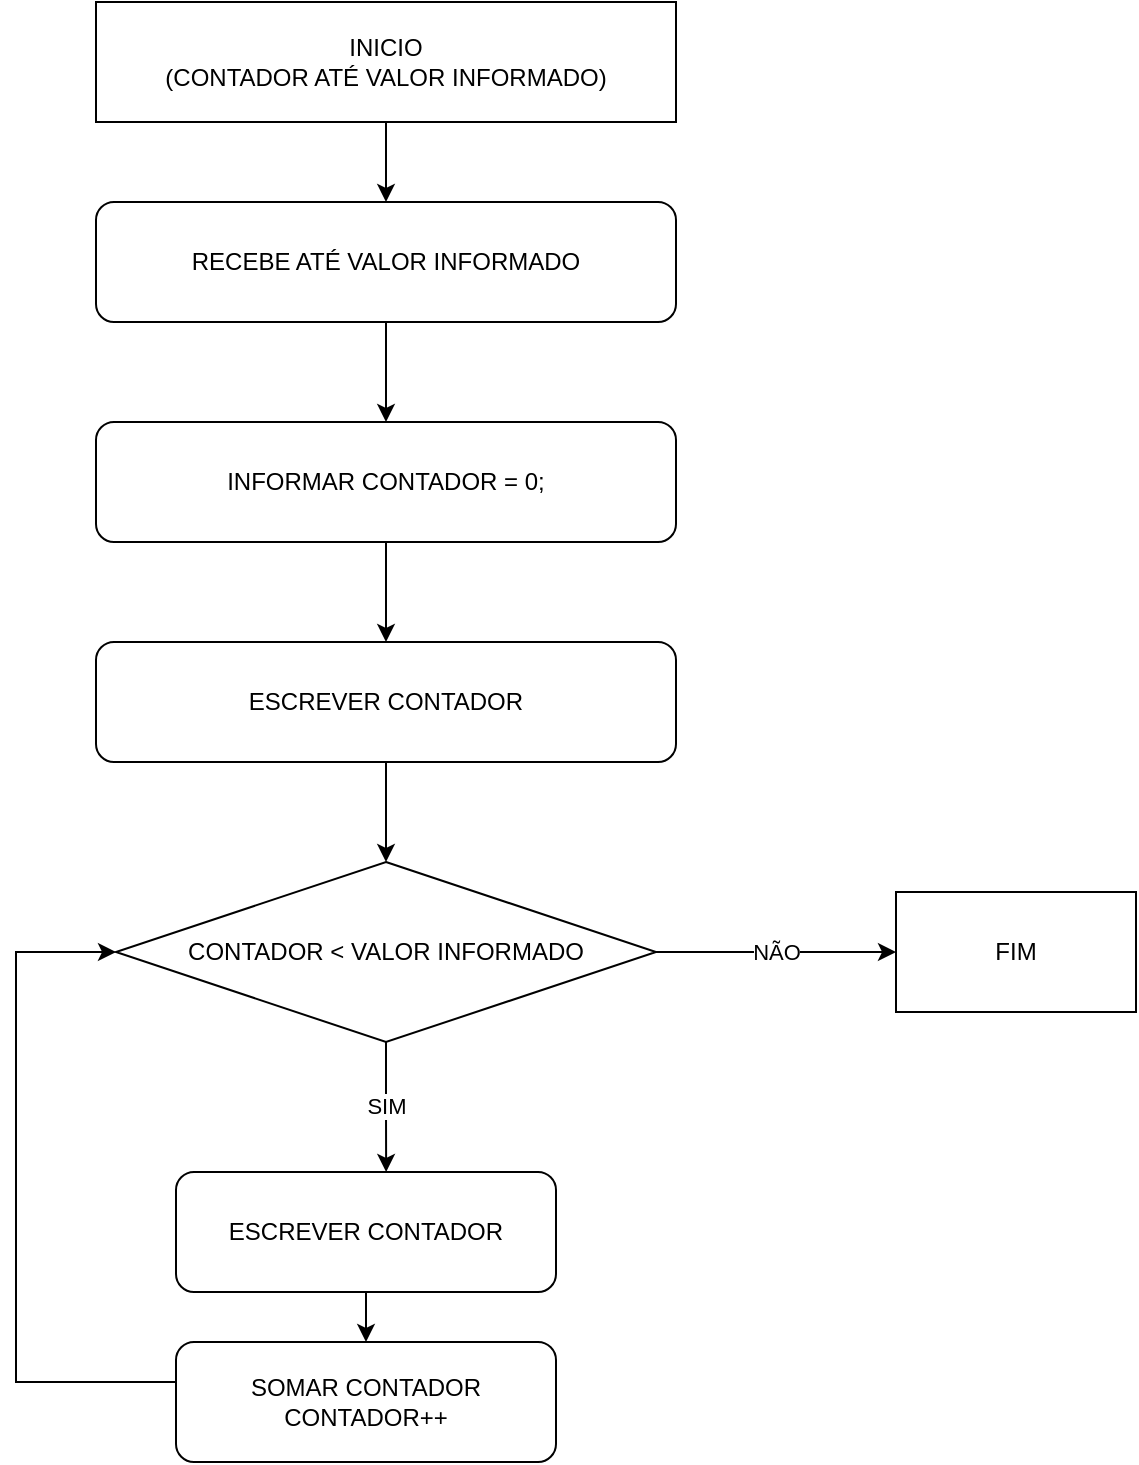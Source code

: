 <mxfile version="24.7.16">
  <diagram name="Página-1" id="9mHnsCruSnf0s9mnt8-D">
    <mxGraphModel dx="880" dy="426" grid="1" gridSize="10" guides="1" tooltips="1" connect="1" arrows="1" fold="1" page="1" pageScale="1" pageWidth="827" pageHeight="1169" math="0" shadow="0">
      <root>
        <mxCell id="0" />
        <mxCell id="1" parent="0" />
        <mxCell id="L1o--GqkhnIH1-QBe1MY-9" style="edgeStyle=orthogonalEdgeStyle;rounded=0;orthogonalLoop=1;jettySize=auto;html=1;exitX=0.5;exitY=1;exitDx=0;exitDy=0;entryX=0.5;entryY=0;entryDx=0;entryDy=0;" edge="1" parent="1" source="L1o--GqkhnIH1-QBe1MY-1" target="L1o--GqkhnIH1-QBe1MY-3">
          <mxGeometry relative="1" as="geometry" />
        </mxCell>
        <mxCell id="L1o--GqkhnIH1-QBe1MY-1" value="INICIO&lt;div&gt;(CONTADOR ATÉ VALOR INFORMADO)&lt;/div&gt;" style="rounded=0;whiteSpace=wrap;html=1;" vertex="1" parent="1">
          <mxGeometry x="120" width="290" height="60" as="geometry" />
        </mxCell>
        <mxCell id="L1o--GqkhnIH1-QBe1MY-10" style="edgeStyle=orthogonalEdgeStyle;rounded=0;orthogonalLoop=1;jettySize=auto;html=1;exitX=0.5;exitY=1;exitDx=0;exitDy=0;entryX=0.5;entryY=0;entryDx=0;entryDy=0;" edge="1" parent="1" source="L1o--GqkhnIH1-QBe1MY-3" target="L1o--GqkhnIH1-QBe1MY-4">
          <mxGeometry relative="1" as="geometry" />
        </mxCell>
        <mxCell id="L1o--GqkhnIH1-QBe1MY-3" value="RECEBE ATÉ VALOR INFORMADO" style="rounded=1;whiteSpace=wrap;html=1;" vertex="1" parent="1">
          <mxGeometry x="120" y="100" width="290" height="60" as="geometry" />
        </mxCell>
        <mxCell id="L1o--GqkhnIH1-QBe1MY-11" style="edgeStyle=orthogonalEdgeStyle;rounded=0;orthogonalLoop=1;jettySize=auto;html=1;exitX=0.5;exitY=1;exitDx=0;exitDy=0;entryX=0.5;entryY=0;entryDx=0;entryDy=0;" edge="1" parent="1" source="L1o--GqkhnIH1-QBe1MY-4" target="L1o--GqkhnIH1-QBe1MY-5">
          <mxGeometry relative="1" as="geometry" />
        </mxCell>
        <mxCell id="L1o--GqkhnIH1-QBe1MY-4" value="INFORMAR CONTADOR = 0;" style="rounded=1;whiteSpace=wrap;html=1;" vertex="1" parent="1">
          <mxGeometry x="120" y="210" width="290" height="60" as="geometry" />
        </mxCell>
        <mxCell id="L1o--GqkhnIH1-QBe1MY-12" style="edgeStyle=orthogonalEdgeStyle;rounded=0;orthogonalLoop=1;jettySize=auto;html=1;exitX=0.5;exitY=1;exitDx=0;exitDy=0;" edge="1" parent="1" source="L1o--GqkhnIH1-QBe1MY-5" target="L1o--GqkhnIH1-QBe1MY-6">
          <mxGeometry relative="1" as="geometry" />
        </mxCell>
        <mxCell id="L1o--GqkhnIH1-QBe1MY-5" value="ESCREVER CONTADOR" style="rounded=1;whiteSpace=wrap;html=1;" vertex="1" parent="1">
          <mxGeometry x="120" y="320" width="290" height="60" as="geometry" />
        </mxCell>
        <mxCell id="L1o--GqkhnIH1-QBe1MY-16" value="NÃO" style="edgeStyle=orthogonalEdgeStyle;rounded=0;orthogonalLoop=1;jettySize=auto;html=1;exitX=1;exitY=0.5;exitDx=0;exitDy=0;entryX=0;entryY=0.5;entryDx=0;entryDy=0;" edge="1" parent="1" source="L1o--GqkhnIH1-QBe1MY-6" target="L1o--GqkhnIH1-QBe1MY-15">
          <mxGeometry relative="1" as="geometry" />
        </mxCell>
        <mxCell id="L1o--GqkhnIH1-QBe1MY-6" value="CONTADOR &amp;lt; VALOR INFORMADO" style="rhombus;whiteSpace=wrap;html=1;" vertex="1" parent="1">
          <mxGeometry x="130" y="430" width="270" height="90" as="geometry" />
        </mxCell>
        <mxCell id="L1o--GqkhnIH1-QBe1MY-21" style="edgeStyle=orthogonalEdgeStyle;rounded=0;orthogonalLoop=1;jettySize=auto;html=1;exitX=0.5;exitY=1;exitDx=0;exitDy=0;entryX=0.5;entryY=0;entryDx=0;entryDy=0;" edge="1" parent="1" source="L1o--GqkhnIH1-QBe1MY-7" target="L1o--GqkhnIH1-QBe1MY-8">
          <mxGeometry relative="1" as="geometry" />
        </mxCell>
        <mxCell id="L1o--GqkhnIH1-QBe1MY-7" value="ESCREVER CONTADOR" style="rounded=1;whiteSpace=wrap;html=1;" vertex="1" parent="1">
          <mxGeometry x="160" y="585" width="190" height="60" as="geometry" />
        </mxCell>
        <mxCell id="L1o--GqkhnIH1-QBe1MY-17" style="edgeStyle=orthogonalEdgeStyle;rounded=0;orthogonalLoop=1;jettySize=auto;html=1;exitX=1;exitY=0.5;exitDx=0;exitDy=0;entryX=0;entryY=0.5;entryDx=0;entryDy=0;" edge="1" parent="1" source="L1o--GqkhnIH1-QBe1MY-8" target="L1o--GqkhnIH1-QBe1MY-6">
          <mxGeometry relative="1" as="geometry">
            <Array as="points">
              <mxPoint x="80" y="690" />
              <mxPoint x="80" y="475" />
            </Array>
          </mxGeometry>
        </mxCell>
        <mxCell id="L1o--GqkhnIH1-QBe1MY-8" value="SOMAR CONTADOR&lt;div&gt;CONTADOR++&lt;/div&gt;" style="rounded=1;whiteSpace=wrap;html=1;" vertex="1" parent="1">
          <mxGeometry x="160" y="670" width="190" height="60" as="geometry" />
        </mxCell>
        <mxCell id="L1o--GqkhnIH1-QBe1MY-15" value="FIM" style="rounded=0;whiteSpace=wrap;html=1;" vertex="1" parent="1">
          <mxGeometry x="520" y="445" width="120" height="60" as="geometry" />
        </mxCell>
        <mxCell id="L1o--GqkhnIH1-QBe1MY-20" value="SIM" style="edgeStyle=orthogonalEdgeStyle;rounded=0;orthogonalLoop=1;jettySize=auto;html=1;exitX=0.5;exitY=1;exitDx=0;exitDy=0;entryX=0.553;entryY=0;entryDx=0;entryDy=0;entryPerimeter=0;" edge="1" parent="1" source="L1o--GqkhnIH1-QBe1MY-6" target="L1o--GqkhnIH1-QBe1MY-7">
          <mxGeometry relative="1" as="geometry" />
        </mxCell>
      </root>
    </mxGraphModel>
  </diagram>
</mxfile>
